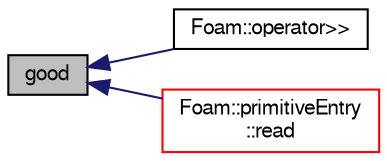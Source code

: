 digraph "good"
{
  bgcolor="transparent";
  edge [fontname="FreeSans",fontsize="10",labelfontname="FreeSans",labelfontsize="10"];
  node [fontname="FreeSans",fontsize="10",shape=record];
  rankdir="LR";
  Node1 [label="good",height=0.2,width=0.4,color="black", fillcolor="grey75", style="filled" fontcolor="black"];
  Node1 -> Node2 [dir="back",color="midnightblue",fontsize="10",style="solid",fontname="FreeSans"];
  Node2 [label="Foam::operator\>\>",height=0.2,width=0.4,color="black",URL="$a10237.html#aae8a055a5af8196c42bde75b2f2ddaac"];
  Node1 -> Node3 [dir="back",color="midnightblue",fontsize="10",style="solid",fontname="FreeSans"];
  Node3 [label="Foam::primitiveEntry\l::read",height=0.2,width=0.4,color="red",URL="$a01910.html#aec631c08ab1cd21bac04fbc797c9c5fb",tooltip="Read tokens from the given stream. "];
}

